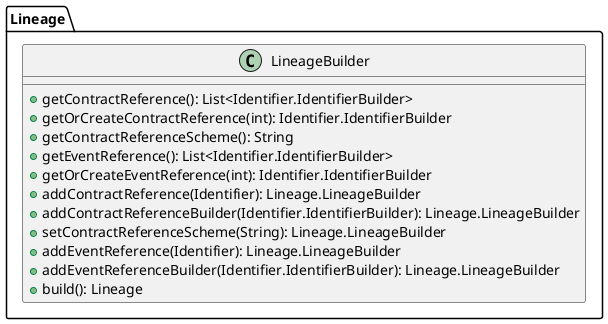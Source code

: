 @startuml

    class Lineage.LineageBuilder [[Lineage.LineageBuilder.html]] {
        +getContractReference(): List<Identifier.IdentifierBuilder>
        +getOrCreateContractReference(int): Identifier.IdentifierBuilder
        +getContractReferenceScheme(): String
        +getEventReference(): List<Identifier.IdentifierBuilder>
        +getOrCreateEventReference(int): Identifier.IdentifierBuilder
        +addContractReference(Identifier): Lineage.LineageBuilder
        +addContractReferenceBuilder(Identifier.IdentifierBuilder): Lineage.LineageBuilder
        +setContractReferenceScheme(String): Lineage.LineageBuilder
        +addEventReference(Identifier): Lineage.LineageBuilder
        +addEventReferenceBuilder(Identifier.IdentifierBuilder): Lineage.LineageBuilder
        +build(): Lineage
    }

@enduml
